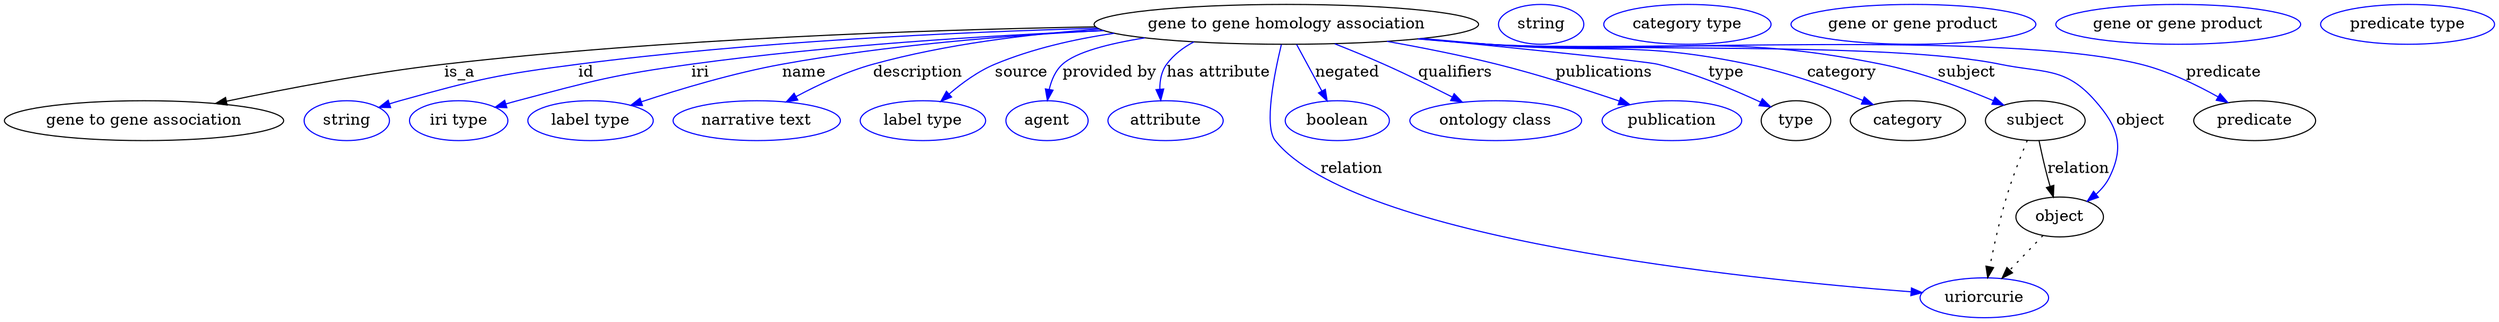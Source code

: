 digraph {
	graph [bb="0,0,2246.7,283"];
	node [label="\N"];
	"gene to gene homology association"	 [height=0.5,
		label="gene to gene homology association",
		pos="1156.1,265",
		width=4.8204];
	"gene to gene association"	 [height=0.5,
		pos="126.09,178",
		width=3.5025];
	"gene to gene homology association" -> "gene to gene association"	 [label=is_a,
		lp="406.09,221.5",
		pos="e,192.09,193.37 989.54,259.93 800.34,253.67 503.43,242.23 392.09,229 327.5,221.33 255.04,207.05 202.08,195.55"];
	id	 [color=blue,
		height=0.5,
		label=string,
		pos="308.09,178",
		width=1.0652];
	"gene to gene homology association" -> id	 [color=blue,
		label=id,
		lp="521.09,221.5",
		pos="e,337.3,189.76 993.28,258.65 834.14,251.95 603.18,240.73 514.09,229 442.97,219.63 424.99,215.99 356.09,196 353.11,195.14 350.05,\
194.17 346.99,193.15",
		style=solid];
	iri	 [color=blue,
		height=0.5,
		label="iri type",
		pos="409.09,178",
		width=1.2277];
	"gene to gene homology association" -> iri	 [color=blue,
		label=iri,
		lp="626.09,221.5",
		pos="e,442.26,189.94 989.45,259.94 882.87,255.2 741.88,246.15 618.09,229 547.89,219.28 530.43,214.76 462.09,196 458.75,195.08 455.32,\
194.08 451.89,193.02",
		style=solid];
	name	 [color=blue,
		height=0.5,
		label="label type",
		pos="528.09,178",
		width=1.5707];
	"gene to gene homology association" -> name	 [color=blue,
		label=name,
		lp="719.09,221.5",
		pos="e,565.56,191.67 1003.4,256.44 893.69,249.63 755.57,239.52 699.09,229 656.4,221.05 609.2,206.51 575.22,194.99",
		style=solid];
	description	 [color=blue,
		height=0.5,
		label="narrative text",
		pos="678.09,178",
		width=2.0943];
	"gene to gene homology association" -> description	 [color=blue,
		label=description,
		lp="822.09,221.5",
		pos="e,705.39,194.96 1005.1,256.07 919.89,249.93 822.37,240.77 781.09,229 757.84,222.37 733.52,210.59 714.36,200.02",
		style=solid];
	source	 [color=blue,
		height=0.5,
		label="label type",
		pos="828.09,178",
		width=1.5707];
	"gene to gene homology association" -> source	 [color=blue,
		label=source,
		lp="916.59,221.5",
		pos="e,844.6,195.35 1023.1,253.43 970.13,247.46 916.07,239.26 892.09,229 877.48,222.75 863.42,212.23 852.21,202.36",
		style=solid];
	"provided by"	 [color=blue,
		height=0.5,
		label=agent,
		pos="940.09,178",
		width=1.0291];
	"gene to gene homology association" -> "provided by"	 [color=blue,
		label="provided by",
		lp="996.59,221.5",
		pos="e,940.4,196.06 1026.9,252.94 994.73,247.55 966,239.86 954.09,229 947.63,223.1 944.04,214.53 942.07,206.1",
		style=solid];
	"has attribute"	 [color=blue,
		height=0.5,
		label=attribute,
		pos="1047.1,178",
		width=1.4443];
	"gene to gene homology association" -> "has attribute"	 [color=blue,
		label="has attribute",
		lp="1095.1,221.5",
		pos="e,1042.6,196.16 1086,248.44 1068.6,242.89 1053.4,236.24 1048.1,229 1043.3,222.55 1041.8,214.3 1041.8,206.32",
		style=solid];
	relation	 [color=blue,
		height=0.5,
		label=uriorcurie,
		pos="1784.1,18",
		width=1.6068];
	"gene to gene homology association" -> relation	 [color=blue,
		label=relation,
		lp="1216.1,134.5",
		pos="e,1727.4,21.818 1151.3,246.57 1145,220.06 1135.7,172.93 1146.1,160 1217.2,71.279 1568.1,34.438 1717,22.626",
		style=solid];
	negated	 [color=blue,
		height=0.5,
		label=boolean,
		pos="1202.1,178",
		width=1.2999];
	"gene to gene homology association" -> negated	 [color=blue,
		label=negated,
		lp="1211.1,221.5",
		pos="e,1192.7,195.71 1165.6,246.97 1172.1,234.76 1180.7,218.41 1188,204.7",
		style=solid];
	qualifiers	 [color=blue,
		height=0.5,
		label="ontology class",
		pos="1344.1,178",
		width=2.1484];
	"gene to gene homology association" -> qualifiers	 [color=blue,
		label=qualifiers,
		lp="1309.1,221.5",
		pos="e,1313.3,194.52 1200.7,247.58 1214.7,241.9 1230.1,235.4 1244.1,229 1264.2,219.8 1286,208.76 1304.2,199.3",
		style=solid];
	publications	 [color=blue,
		height=0.5,
		label=publication,
		pos="1502.1,178",
		width=1.7512];
	"gene to gene homology association" -> publications	 [color=blue,
		label=publications,
		lp="1443.1,221.5",
		pos="e,1463.3,192.33 1250.4,249.77 1281.4,244.09 1315.9,237.04 1347.1,229 1383.4,219.66 1423.5,206.37 1453.8,195.69",
		style=solid];
	type	 [height=0.5,
		pos="1614.1,178",
		width=0.86659];
	"gene to gene homology association" -> type	 [color=blue,
		label=type,
		lp="1553.1,221.5",
		pos="e,1590.8,190.16 1280.4,252.43 1371.4,243.11 1480.6,231.59 1491.1,229 1523,221.1 1557.4,206.25 1581.7,194.61",
		style=solid];
	category	 [height=0.5,
		pos="1715.1,178",
		width=1.4443];
	"gene to gene homology association" -> category	 [color=blue,
		label=category,
		lp="1657.1,221.5",
		pos="e,1683.1,192.29 1280.6,252.4 1300.2,250.52 1320.2,248.66 1339.1,247 1443,237.89 1471.1,250.82 1573.1,229 1607.9,221.55 1645.8,207.62 \
1673.7,196.21",
		style=solid];
	subject	 [height=0.5,
		pos="1830.1,178",
		width=1.2457];
	"gene to gene homology association" -> subject	 [color=blue,
		label=subject,
		lp="1770.6,221.5",
		pos="e,1800.9,191.84 1278.1,252.19 1298.4,250.29 1319.4,248.47 1339.1,247 1496.2,235.29 1538.8,260.85 1693.1,229 1727.4,221.92 1764.5,\
207.64 1791.5,195.99",
		style=solid];
	object	 [height=0.5,
		pos="1852.1,91",
		width=1.1013];
	"gene to gene homology association" -> object	 [color=blue,
		label=object,
		lp="1925.6,178",
		pos="e,1877.5,105.11 1277.1,252.08 1297.8,250.17 1319,248.38 1339.1,247 1441.6,239.97 1700.6,250.29 1801.1,229 1839.9,220.78 1858.1,225.99 \
1884.1,196 1904.5,172.42 1910.6,155.13 1897.1,127 1894.3,121.2 1890.1,116.04 1885.3,111.57",
		style=solid];
	predicate	 [height=0.5,
		pos="2029.1,178",
		width=1.5346];
	"gene to gene homology association" -> predicate	 [color=blue,
		label=predicate,
		lp="1997.6,221.5",
		pos="e,2003.8,194.24 1276.6,251.99 1297.4,250.07 1318.9,248.3 1339.1,247 1469.1,238.62 1798.6,260.39 1925.1,229 1949.7,222.89 1975.3,\
210.44 1994.9,199.36",
		style=solid];
	association_type	 [color=blue,
		height=0.5,
		label=string,
		pos="1386.1,265",
		width=1.0652];
	association_category	 [color=blue,
		height=0.5,
		label="category type",
		pos="1518.1,265",
		width=2.0943];
	subject -> relation	 [pos="e,1786.9,36.006 1822.1,160.13 1816.3,146.37 1808.4,126.75 1803.1,109 1796.9,88.182 1792,64.102 1788.7,45.943",
		style=dotted];
	subject -> object	 [label=relation,
		lp="1869.1,134.5",
		pos="e,1846.3,108.86 1833.6,159.97 1835.6,150.18 1838.3,137.87 1841.1,127 1841.8,124.31 1842.6,121.51 1843.4,118.73"];
	"gene to gene association_subject"	 [color=blue,
		height=0.5,
		label="gene or gene product",
		pos="1722.1,265",
		width=3.0692];
	object -> relation	 [pos="e,1800.2,35.346 1836.3,74.069 1827.7,64.805 1816.8,53.154 1807.3,42.876",
		style=dotted];
	"gene to gene association_object"	 [color=blue,
		height=0.5,
		label="gene or gene product",
		pos="1961.1,265",
		width=3.0692];
	"gene to gene homology association_predicate"	 [color=blue,
		height=0.5,
		label="predicate type",
		pos="2168.1,265",
		width=2.1845];
}
